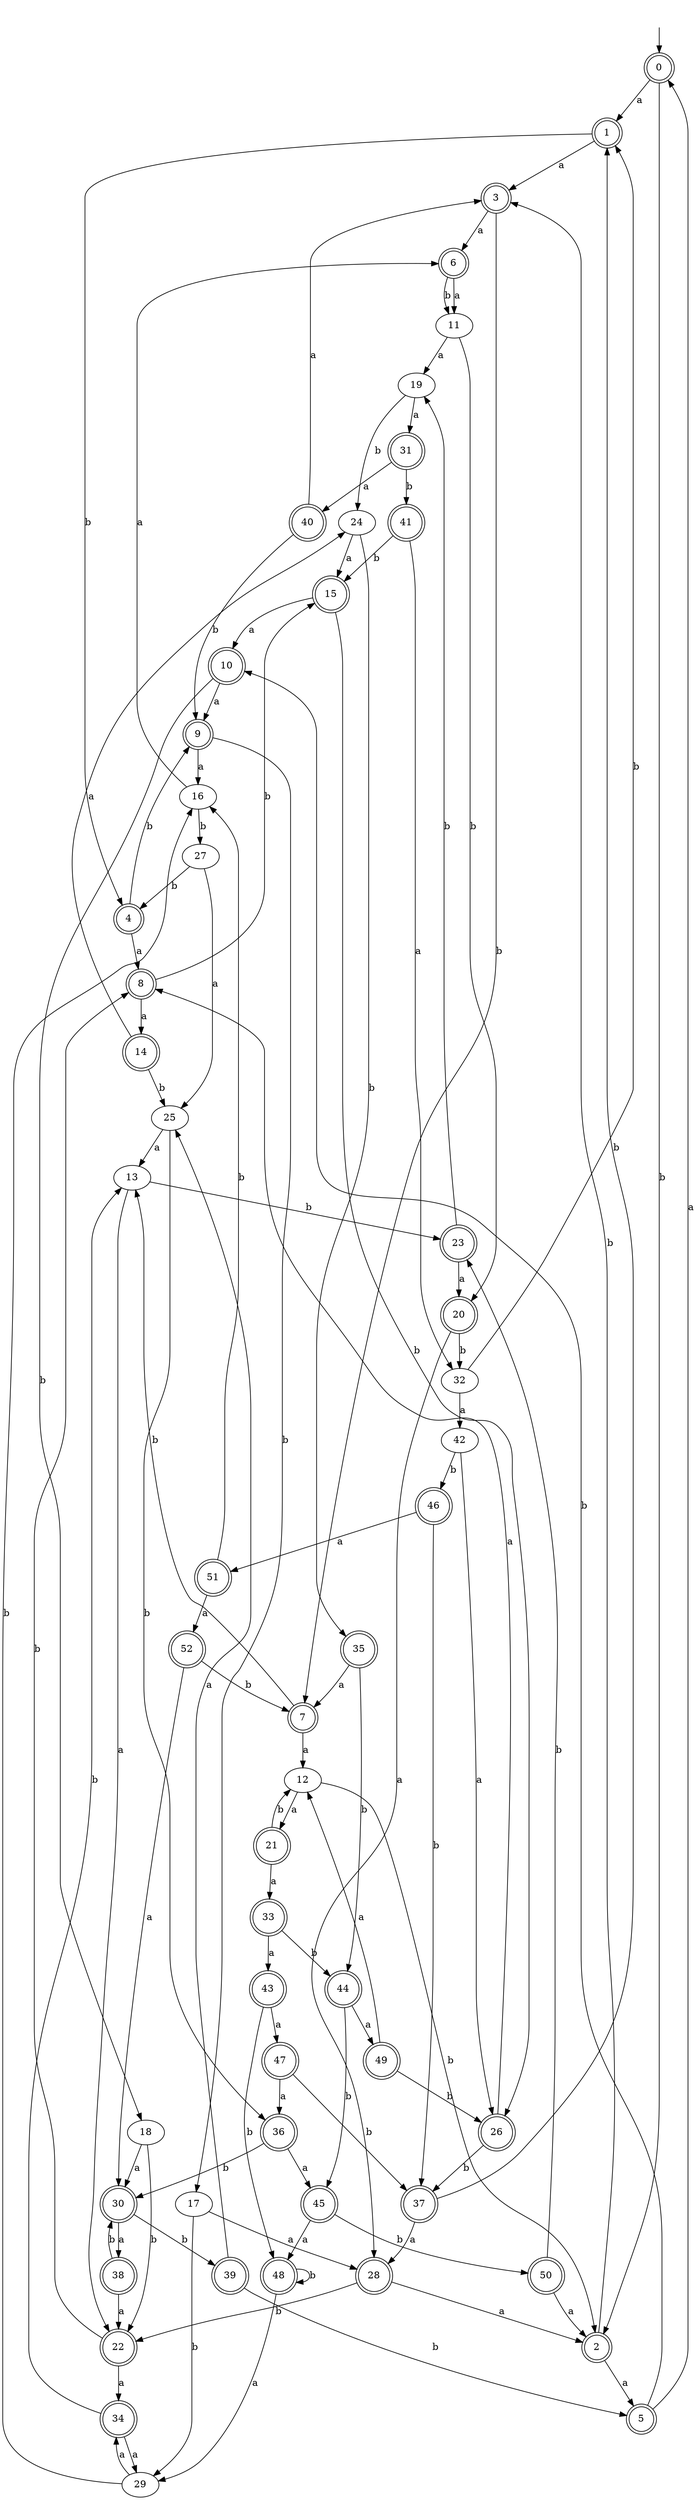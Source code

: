 digraph RandomDFA {
  __start0 [label="", shape=none];
  __start0 -> 0 [label=""];
  0 [shape=circle] [shape=doublecircle]
  0 -> 1 [label="a"]
  0 -> 2 [label="b"]
  1 [shape=doublecircle]
  1 -> 3 [label="a"]
  1 -> 4 [label="b"]
  2 [shape=doublecircle]
  2 -> 5 [label="a"]
  2 -> 3 [label="b"]
  3 [shape=doublecircle]
  3 -> 6 [label="a"]
  3 -> 7 [label="b"]
  4 [shape=doublecircle]
  4 -> 8 [label="a"]
  4 -> 9 [label="b"]
  5 [shape=doublecircle]
  5 -> 0 [label="a"]
  5 -> 10 [label="b"]
  6 [shape=doublecircle]
  6 -> 11 [label="a"]
  6 -> 11 [label="b"]
  7 [shape=doublecircle]
  7 -> 12 [label="a"]
  7 -> 13 [label="b"]
  8 [shape=doublecircle]
  8 -> 14 [label="a"]
  8 -> 15 [label="b"]
  9 [shape=doublecircle]
  9 -> 16 [label="a"]
  9 -> 17 [label="b"]
  10 [shape=doublecircle]
  10 -> 9 [label="a"]
  10 -> 18 [label="b"]
  11
  11 -> 19 [label="a"]
  11 -> 20 [label="b"]
  12
  12 -> 21 [label="a"]
  12 -> 2 [label="b"]
  13
  13 -> 22 [label="a"]
  13 -> 23 [label="b"]
  14 [shape=doublecircle]
  14 -> 24 [label="a"]
  14 -> 25 [label="b"]
  15 [shape=doublecircle]
  15 -> 10 [label="a"]
  15 -> 26 [label="b"]
  16
  16 -> 6 [label="a"]
  16 -> 27 [label="b"]
  17
  17 -> 28 [label="a"]
  17 -> 29 [label="b"]
  18
  18 -> 30 [label="a"]
  18 -> 22 [label="b"]
  19
  19 -> 31 [label="a"]
  19 -> 24 [label="b"]
  20 [shape=doublecircle]
  20 -> 28 [label="a"]
  20 -> 32 [label="b"]
  21 [shape=doublecircle]
  21 -> 33 [label="a"]
  21 -> 12 [label="b"]
  22 [shape=doublecircle]
  22 -> 34 [label="a"]
  22 -> 8 [label="b"]
  23 [shape=doublecircle]
  23 -> 20 [label="a"]
  23 -> 19 [label="b"]
  24
  24 -> 15 [label="a"]
  24 -> 35 [label="b"]
  25
  25 -> 13 [label="a"]
  25 -> 36 [label="b"]
  26 [shape=doublecircle]
  26 -> 8 [label="a"]
  26 -> 37 [label="b"]
  27
  27 -> 25 [label="a"]
  27 -> 4 [label="b"]
  28 [shape=doublecircle]
  28 -> 2 [label="a"]
  28 -> 22 [label="b"]
  29
  29 -> 34 [label="a"]
  29 -> 16 [label="b"]
  30 [shape=doublecircle]
  30 -> 38 [label="a"]
  30 -> 39 [label="b"]
  31 [shape=doublecircle]
  31 -> 40 [label="a"]
  31 -> 41 [label="b"]
  32
  32 -> 42 [label="a"]
  32 -> 1 [label="b"]
  33 [shape=doublecircle]
  33 -> 43 [label="a"]
  33 -> 44 [label="b"]
  34 [shape=doublecircle]
  34 -> 29 [label="a"]
  34 -> 13 [label="b"]
  35 [shape=doublecircle]
  35 -> 7 [label="a"]
  35 -> 44 [label="b"]
  36 [shape=doublecircle]
  36 -> 45 [label="a"]
  36 -> 30 [label="b"]
  37 [shape=doublecircle]
  37 -> 28 [label="a"]
  37 -> 1 [label="b"]
  38 [shape=doublecircle]
  38 -> 22 [label="a"]
  38 -> 30 [label="b"]
  39 [shape=doublecircle]
  39 -> 25 [label="a"]
  39 -> 5 [label="b"]
  40 [shape=doublecircle]
  40 -> 3 [label="a"]
  40 -> 9 [label="b"]
  41 [shape=doublecircle]
  41 -> 32 [label="a"]
  41 -> 15 [label="b"]
  42
  42 -> 26 [label="a"]
  42 -> 46 [label="b"]
  43 [shape=doublecircle]
  43 -> 47 [label="a"]
  43 -> 48 [label="b"]
  44 [shape=doublecircle]
  44 -> 49 [label="a"]
  44 -> 45 [label="b"]
  45 [shape=doublecircle]
  45 -> 48 [label="a"]
  45 -> 50 [label="b"]
  46 [shape=doublecircle]
  46 -> 51 [label="a"]
  46 -> 37 [label="b"]
  47 [shape=doublecircle]
  47 -> 36 [label="a"]
  47 -> 37 [label="b"]
  48 [shape=doublecircle]
  48 -> 29 [label="a"]
  48 -> 48 [label="b"]
  49 [shape=doublecircle]
  49 -> 12 [label="a"]
  49 -> 26 [label="b"]
  50 [shape=doublecircle]
  50 -> 2 [label="a"]
  50 -> 23 [label="b"]
  51 [shape=doublecircle]
  51 -> 52 [label="a"]
  51 -> 16 [label="b"]
  52 [shape=doublecircle]
  52 -> 30 [label="a"]
  52 -> 7 [label="b"]
}
